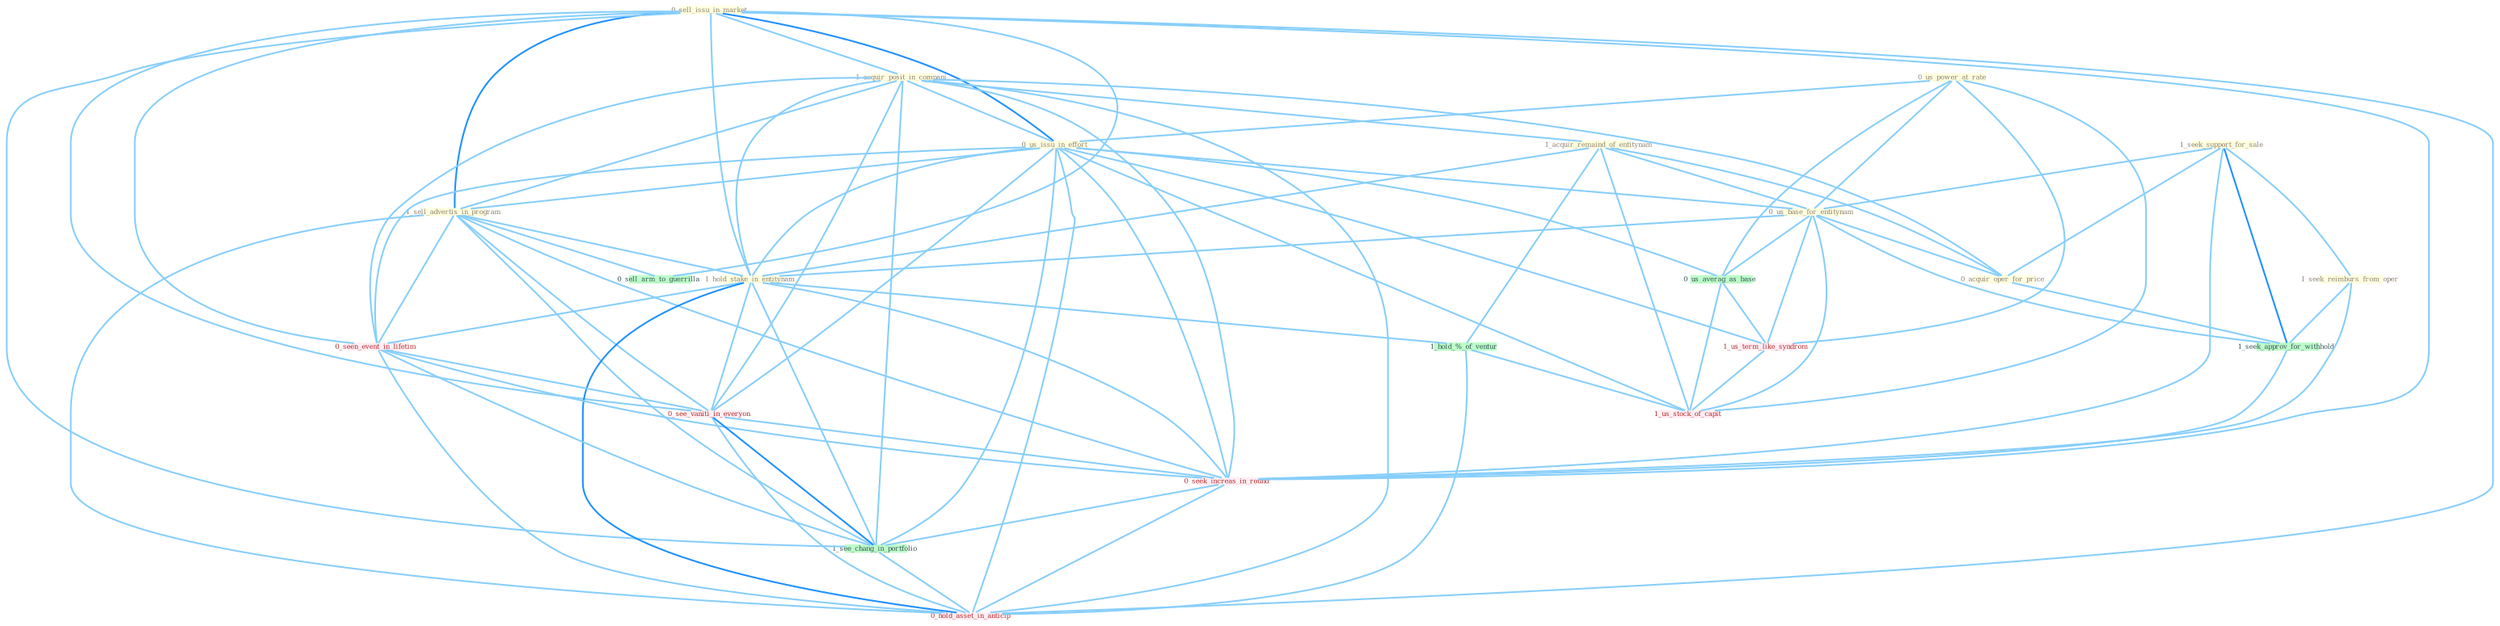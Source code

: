 Graph G{ 
    node
    [shape=polygon,style=filled,width=.5,height=.06,color="#BDFCC9",fixedsize=true,fontsize=4,
    fontcolor="#2f4f4f"];
    {node
    [color="#ffffe0", fontcolor="#8b7d6b"] "0_sell_issu_in_market " "1_seek_support_for_sale " "0_us_power_at_rate " "1_acquir_posit_in_compani " "0_us_issu_in_effort " "1_sell_advertis_in_program " "1_acquir_remaind_of_entitynam " "0_us_base_for_entitynam " "1_seek_reimburs_from_oper " "0_acquir_oper_for_price " "1_hold_stake_in_entitynam "}
{node [color="#fff0f5", fontcolor="#b22222"] "0_seen_event_in_lifetim " "1_us_term_like_syndrom " "0_see_vaniti_in_everyon " "0_seek_increas_in_round " "1_us_stock_of_capit " "0_hold_asset_in_anticip "}
edge [color="#B0E2FF"];

	"0_sell_issu_in_market " -- "1_acquir_posit_in_compani " [w="1", color="#87cefa" ];
	"0_sell_issu_in_market " -- "0_us_issu_in_effort " [w="2", color="#1e90ff" , len=0.8];
	"0_sell_issu_in_market " -- "1_sell_advertis_in_program " [w="2", color="#1e90ff" , len=0.8];
	"0_sell_issu_in_market " -- "1_hold_stake_in_entitynam " [w="1", color="#87cefa" ];
	"0_sell_issu_in_market " -- "0_seen_event_in_lifetim " [w="1", color="#87cefa" ];
	"0_sell_issu_in_market " -- "0_see_vaniti_in_everyon " [w="1", color="#87cefa" ];
	"0_sell_issu_in_market " -- "0_sell_arm_to_guerrilla " [w="1", color="#87cefa" ];
	"0_sell_issu_in_market " -- "0_seek_increas_in_round " [w="1", color="#87cefa" ];
	"0_sell_issu_in_market " -- "1_see_chang_in_portfolio " [w="1", color="#87cefa" ];
	"0_sell_issu_in_market " -- "0_hold_asset_in_anticip " [w="1", color="#87cefa" ];
	"1_seek_support_for_sale " -- "0_us_base_for_entitynam " [w="1", color="#87cefa" ];
	"1_seek_support_for_sale " -- "1_seek_reimburs_from_oper " [w="1", color="#87cefa" ];
	"1_seek_support_for_sale " -- "0_acquir_oper_for_price " [w="1", color="#87cefa" ];
	"1_seek_support_for_sale " -- "1_seek_approv_for_withhold " [w="2", color="#1e90ff" , len=0.8];
	"1_seek_support_for_sale " -- "0_seek_increas_in_round " [w="1", color="#87cefa" ];
	"0_us_power_at_rate " -- "0_us_issu_in_effort " [w="1", color="#87cefa" ];
	"0_us_power_at_rate " -- "0_us_base_for_entitynam " [w="1", color="#87cefa" ];
	"0_us_power_at_rate " -- "0_us_averag_as_base " [w="1", color="#87cefa" ];
	"0_us_power_at_rate " -- "1_us_term_like_syndrom " [w="1", color="#87cefa" ];
	"0_us_power_at_rate " -- "1_us_stock_of_capit " [w="1", color="#87cefa" ];
	"1_acquir_posit_in_compani " -- "0_us_issu_in_effort " [w="1", color="#87cefa" ];
	"1_acquir_posit_in_compani " -- "1_sell_advertis_in_program " [w="1", color="#87cefa" ];
	"1_acquir_posit_in_compani " -- "1_acquir_remaind_of_entitynam " [w="1", color="#87cefa" ];
	"1_acquir_posit_in_compani " -- "0_acquir_oper_for_price " [w="1", color="#87cefa" ];
	"1_acquir_posit_in_compani " -- "1_hold_stake_in_entitynam " [w="1", color="#87cefa" ];
	"1_acquir_posit_in_compani " -- "0_seen_event_in_lifetim " [w="1", color="#87cefa" ];
	"1_acquir_posit_in_compani " -- "0_see_vaniti_in_everyon " [w="1", color="#87cefa" ];
	"1_acquir_posit_in_compani " -- "0_seek_increas_in_round " [w="1", color="#87cefa" ];
	"1_acquir_posit_in_compani " -- "1_see_chang_in_portfolio " [w="1", color="#87cefa" ];
	"1_acquir_posit_in_compani " -- "0_hold_asset_in_anticip " [w="1", color="#87cefa" ];
	"0_us_issu_in_effort " -- "1_sell_advertis_in_program " [w="1", color="#87cefa" ];
	"0_us_issu_in_effort " -- "0_us_base_for_entitynam " [w="1", color="#87cefa" ];
	"0_us_issu_in_effort " -- "1_hold_stake_in_entitynam " [w="1", color="#87cefa" ];
	"0_us_issu_in_effort " -- "0_seen_event_in_lifetim " [w="1", color="#87cefa" ];
	"0_us_issu_in_effort " -- "0_us_averag_as_base " [w="1", color="#87cefa" ];
	"0_us_issu_in_effort " -- "1_us_term_like_syndrom " [w="1", color="#87cefa" ];
	"0_us_issu_in_effort " -- "0_see_vaniti_in_everyon " [w="1", color="#87cefa" ];
	"0_us_issu_in_effort " -- "0_seek_increas_in_round " [w="1", color="#87cefa" ];
	"0_us_issu_in_effort " -- "1_us_stock_of_capit " [w="1", color="#87cefa" ];
	"0_us_issu_in_effort " -- "1_see_chang_in_portfolio " [w="1", color="#87cefa" ];
	"0_us_issu_in_effort " -- "0_hold_asset_in_anticip " [w="1", color="#87cefa" ];
	"1_sell_advertis_in_program " -- "1_hold_stake_in_entitynam " [w="1", color="#87cefa" ];
	"1_sell_advertis_in_program " -- "0_seen_event_in_lifetim " [w="1", color="#87cefa" ];
	"1_sell_advertis_in_program " -- "0_see_vaniti_in_everyon " [w="1", color="#87cefa" ];
	"1_sell_advertis_in_program " -- "0_sell_arm_to_guerrilla " [w="1", color="#87cefa" ];
	"1_sell_advertis_in_program " -- "0_seek_increas_in_round " [w="1", color="#87cefa" ];
	"1_sell_advertis_in_program " -- "1_see_chang_in_portfolio " [w="1", color="#87cefa" ];
	"1_sell_advertis_in_program " -- "0_hold_asset_in_anticip " [w="1", color="#87cefa" ];
	"1_acquir_remaind_of_entitynam " -- "0_us_base_for_entitynam " [w="1", color="#87cefa" ];
	"1_acquir_remaind_of_entitynam " -- "0_acquir_oper_for_price " [w="1", color="#87cefa" ];
	"1_acquir_remaind_of_entitynam " -- "1_hold_stake_in_entitynam " [w="1", color="#87cefa" ];
	"1_acquir_remaind_of_entitynam " -- "1_hold_%_of_ventur " [w="1", color="#87cefa" ];
	"1_acquir_remaind_of_entitynam " -- "1_us_stock_of_capit " [w="1", color="#87cefa" ];
	"0_us_base_for_entitynam " -- "0_acquir_oper_for_price " [w="1", color="#87cefa" ];
	"0_us_base_for_entitynam " -- "1_hold_stake_in_entitynam " [w="1", color="#87cefa" ];
	"0_us_base_for_entitynam " -- "0_us_averag_as_base " [w="1", color="#87cefa" ];
	"0_us_base_for_entitynam " -- "1_us_term_like_syndrom " [w="1", color="#87cefa" ];
	"0_us_base_for_entitynam " -- "1_seek_approv_for_withhold " [w="1", color="#87cefa" ];
	"0_us_base_for_entitynam " -- "1_us_stock_of_capit " [w="1", color="#87cefa" ];
	"1_seek_reimburs_from_oper " -- "1_seek_approv_for_withhold " [w="1", color="#87cefa" ];
	"1_seek_reimburs_from_oper " -- "0_seek_increas_in_round " [w="1", color="#87cefa" ];
	"0_acquir_oper_for_price " -- "1_seek_approv_for_withhold " [w="1", color="#87cefa" ];
	"1_hold_stake_in_entitynam " -- "0_seen_event_in_lifetim " [w="1", color="#87cefa" ];
	"1_hold_stake_in_entitynam " -- "1_hold_%_of_ventur " [w="1", color="#87cefa" ];
	"1_hold_stake_in_entitynam " -- "0_see_vaniti_in_everyon " [w="1", color="#87cefa" ];
	"1_hold_stake_in_entitynam " -- "0_seek_increas_in_round " [w="1", color="#87cefa" ];
	"1_hold_stake_in_entitynam " -- "1_see_chang_in_portfolio " [w="1", color="#87cefa" ];
	"1_hold_stake_in_entitynam " -- "0_hold_asset_in_anticip " [w="2", color="#1e90ff" , len=0.8];
	"0_seen_event_in_lifetim " -- "0_see_vaniti_in_everyon " [w="1", color="#87cefa" ];
	"0_seen_event_in_lifetim " -- "0_seek_increas_in_round " [w="1", color="#87cefa" ];
	"0_seen_event_in_lifetim " -- "1_see_chang_in_portfolio " [w="1", color="#87cefa" ];
	"0_seen_event_in_lifetim " -- "0_hold_asset_in_anticip " [w="1", color="#87cefa" ];
	"0_us_averag_as_base " -- "1_us_term_like_syndrom " [w="1", color="#87cefa" ];
	"0_us_averag_as_base " -- "1_us_stock_of_capit " [w="1", color="#87cefa" ];
	"1_us_term_like_syndrom " -- "1_us_stock_of_capit " [w="1", color="#87cefa" ];
	"1_seek_approv_for_withhold " -- "0_seek_increas_in_round " [w="1", color="#87cefa" ];
	"1_hold_%_of_ventur " -- "1_us_stock_of_capit " [w="1", color="#87cefa" ];
	"1_hold_%_of_ventur " -- "0_hold_asset_in_anticip " [w="1", color="#87cefa" ];
	"0_see_vaniti_in_everyon " -- "0_seek_increas_in_round " [w="1", color="#87cefa" ];
	"0_see_vaniti_in_everyon " -- "1_see_chang_in_portfolio " [w="2", color="#1e90ff" , len=0.8];
	"0_see_vaniti_in_everyon " -- "0_hold_asset_in_anticip " [w="1", color="#87cefa" ];
	"0_seek_increas_in_round " -- "1_see_chang_in_portfolio " [w="1", color="#87cefa" ];
	"0_seek_increas_in_round " -- "0_hold_asset_in_anticip " [w="1", color="#87cefa" ];
	"1_see_chang_in_portfolio " -- "0_hold_asset_in_anticip " [w="1", color="#87cefa" ];
}